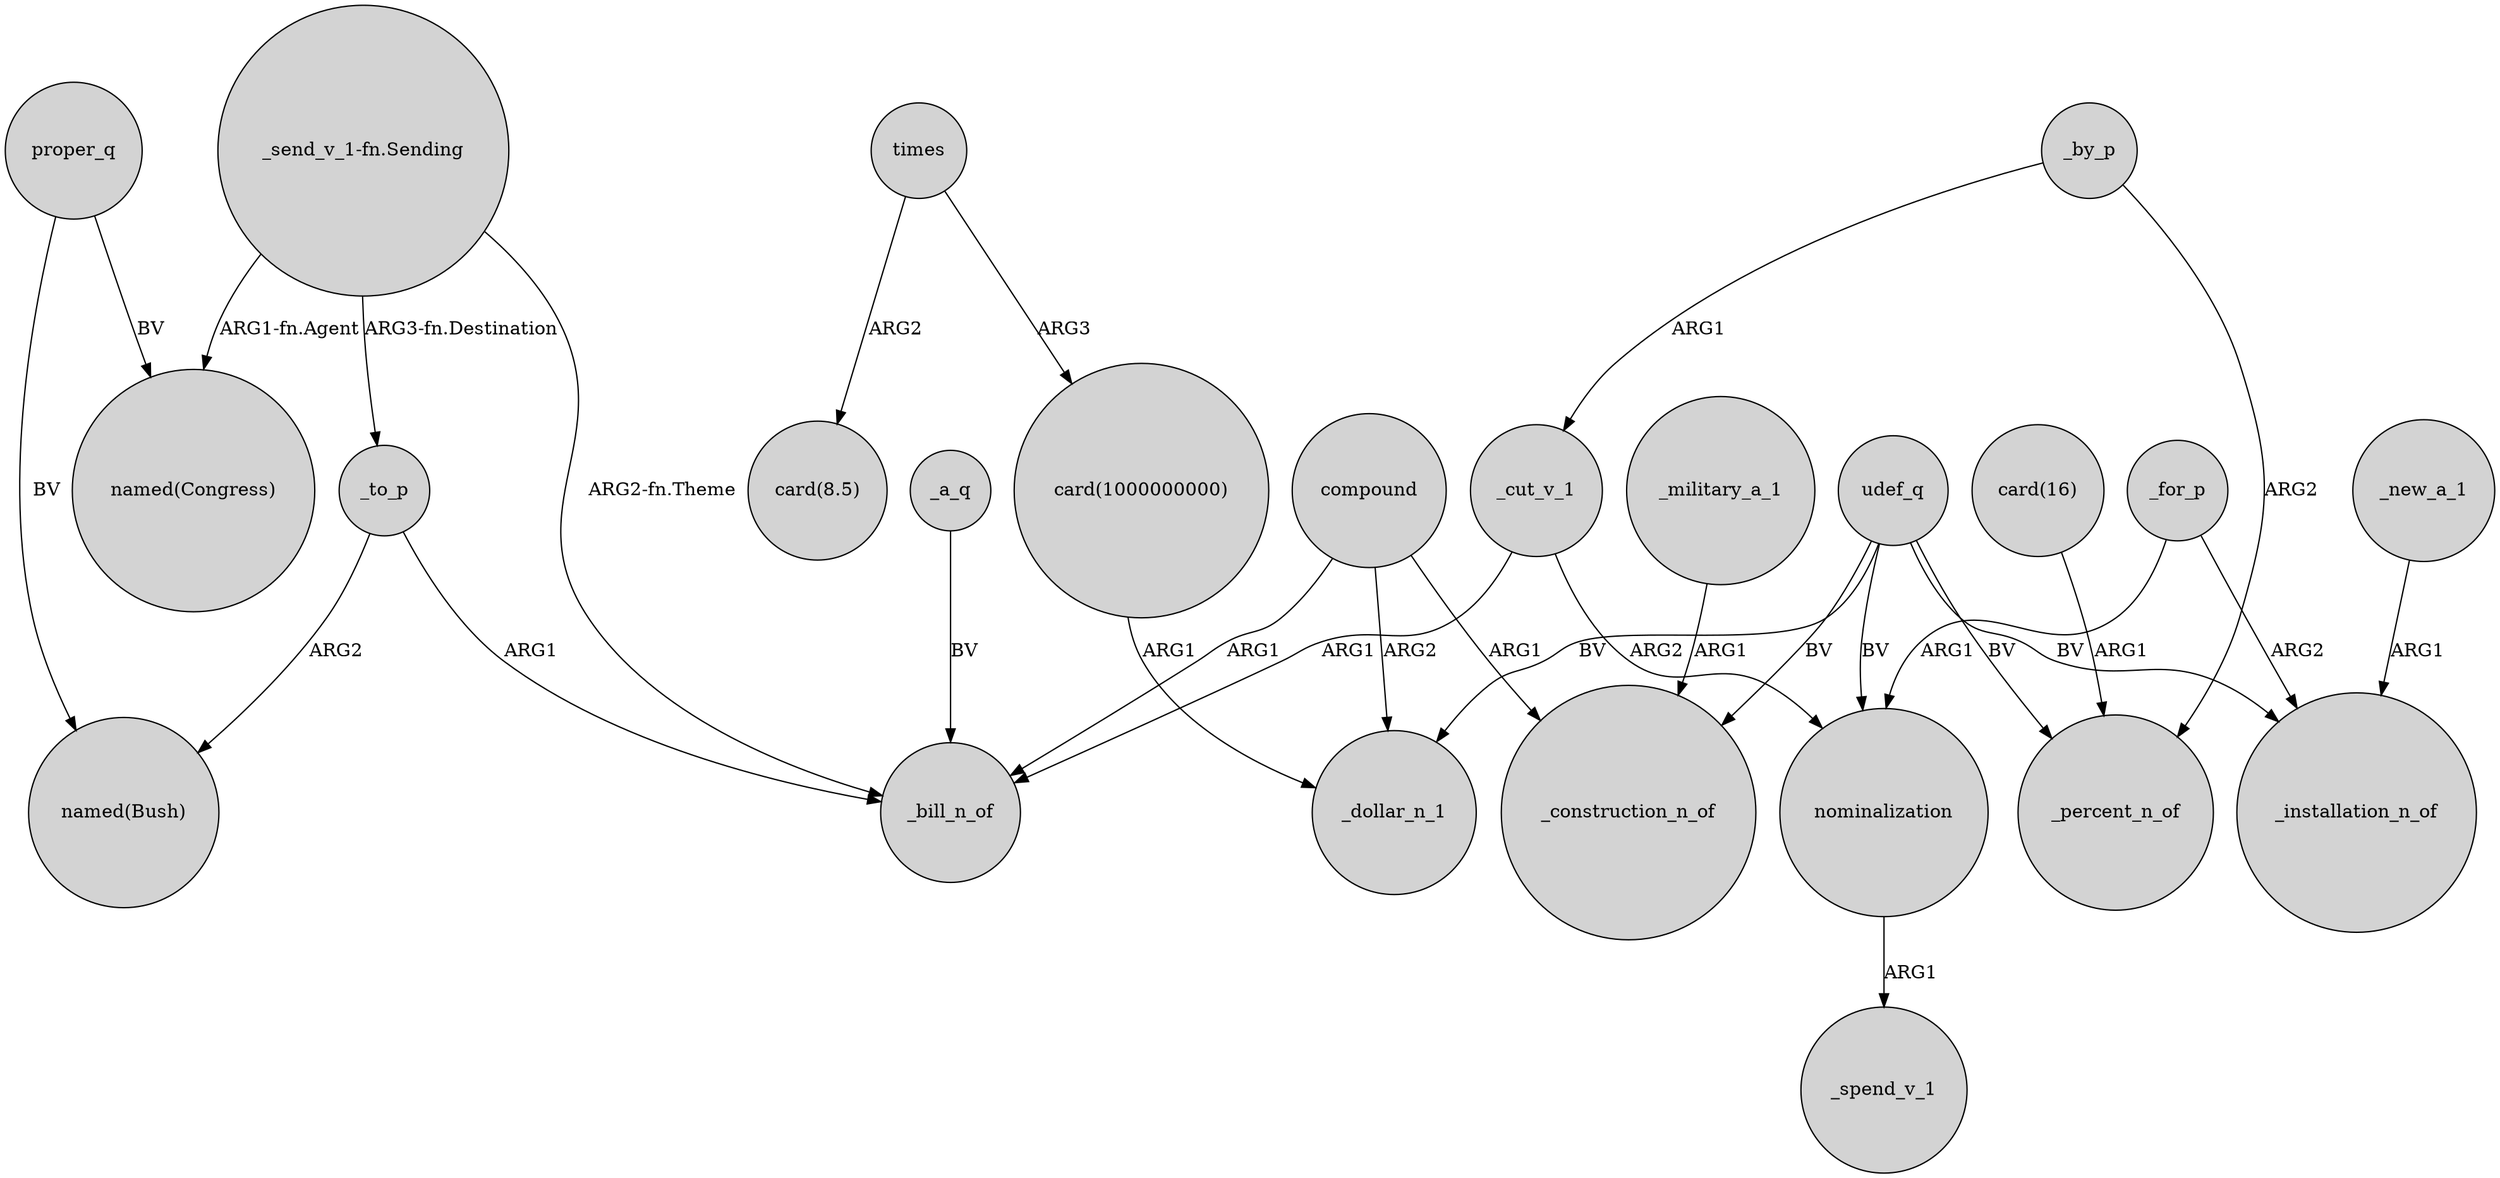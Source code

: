 digraph {
	node [shape=circle style=filled]
	times -> "card(8.5)" [label=ARG2]
	_new_a_1 -> _installation_n_of [label=ARG1]
	compound -> _bill_n_of [label=ARG1]
	nominalization -> _spend_v_1 [label=ARG1]
	_to_p -> "named(Bush)" [label=ARG2]
	_a_q -> _bill_n_of [label=BV]
	udef_q -> _installation_n_of [label=BV]
	"_send_v_1-fn.Sending" -> "named(Congress)" [label="ARG1-fn.Agent"]
	_by_p -> _cut_v_1 [label=ARG1]
	_military_a_1 -> _construction_n_of [label=ARG1]
	_by_p -> _percent_n_of [label=ARG2]
	proper_q -> "named(Congress)" [label=BV]
	"card(16)" -> _percent_n_of [label=ARG1]
	times -> "card(1000000000)" [label=ARG3]
	_to_p -> _bill_n_of [label=ARG1]
	_cut_v_1 -> _bill_n_of [label=ARG1]
	_cut_v_1 -> nominalization [label=ARG2]
	"_send_v_1-fn.Sending" -> _bill_n_of [label="ARG2-fn.Theme"]
	proper_q -> "named(Bush)" [label=BV]
	compound -> _construction_n_of [label=ARG1]
	"_send_v_1-fn.Sending" -> _to_p [label="ARG3-fn.Destination"]
	udef_q -> nominalization [label=BV]
	_for_p -> nominalization [label=ARG1]
	_for_p -> _installation_n_of [label=ARG2]
	udef_q -> _percent_n_of [label=BV]
	"card(1000000000)" -> _dollar_n_1 [label=ARG1]
	compound -> _dollar_n_1 [label=ARG2]
	udef_q -> _construction_n_of [label=BV]
	udef_q -> _dollar_n_1 [label=BV]
}
